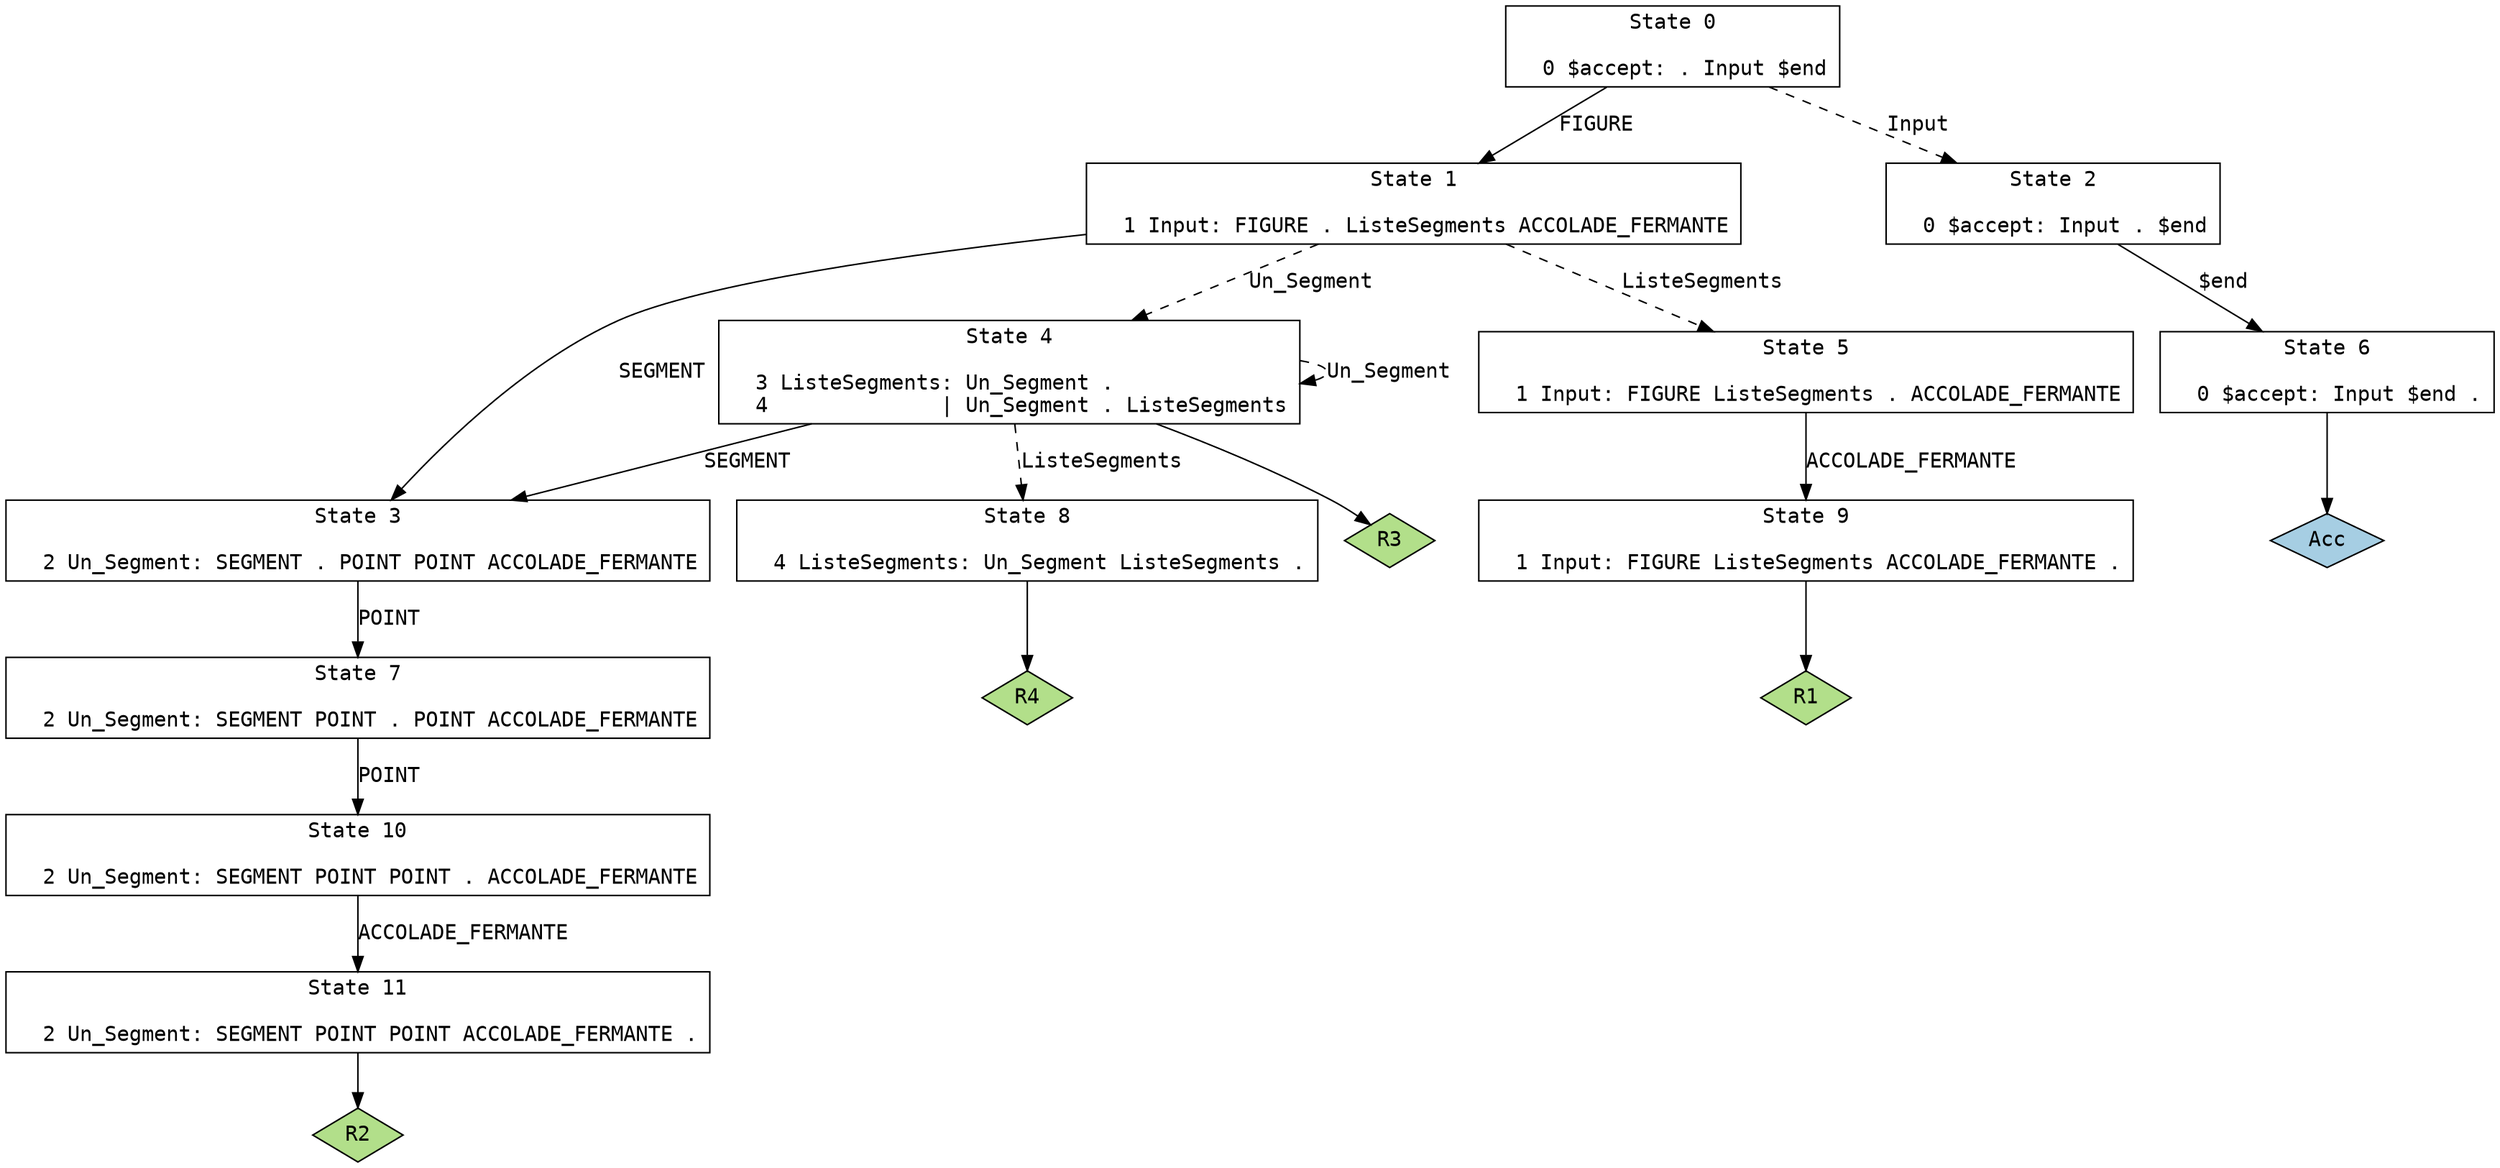 // Generated by GNU Bison 3.3.2.
// Report bugs to <bug-bison@gnu.org>.
// Home page: <http://www.gnu.org/software/bison/>.

digraph "geometrie_syntaxique.y"
{
  node [fontname = courier, shape = box, colorscheme = paired6]
  edge [fontname = courier]

  0 [label="State 0\n\l  0 $accept: . Input $end\l"]
  0 -> 1 [style=solid label="FIGURE"]
  0 -> 2 [style=dashed label="Input"]
  1 [label="State 1\n\l  1 Input: FIGURE . ListeSegments ACCOLADE_FERMANTE\l"]
  1 -> 3 [style=solid label="SEGMENT"]
  1 -> 4 [style=dashed label="Un_Segment"]
  1 -> 5 [style=dashed label="ListeSegments"]
  2 [label="State 2\n\l  0 $accept: Input . $end\l"]
  2 -> 6 [style=solid label="$end"]
  3 [label="State 3\n\l  2 Un_Segment: SEGMENT . POINT POINT ACCOLADE_FERMANTE\l"]
  3 -> 7 [style=solid label="POINT"]
  4 [label="State 4\n\l  3 ListeSegments: Un_Segment .\l  4              | Un_Segment . ListeSegments\l"]
  4 -> 3 [style=solid label="SEGMENT"]
  4 -> 4 [style=dashed label="Un_Segment"]
  4 -> 8 [style=dashed label="ListeSegments"]
  4 -> "4R3" [style=solid]
 "4R3" [label="R3", fillcolor=3, shape=diamond, style=filled]
  5 [label="State 5\n\l  1 Input: FIGURE ListeSegments . ACCOLADE_FERMANTE\l"]
  5 -> 9 [style=solid label="ACCOLADE_FERMANTE"]
  6 [label="State 6\n\l  0 $accept: Input $end .\l"]
  6 -> "6R0" [style=solid]
 "6R0" [label="Acc", fillcolor=1, shape=diamond, style=filled]
  7 [label="State 7\n\l  2 Un_Segment: SEGMENT POINT . POINT ACCOLADE_FERMANTE\l"]
  7 -> 10 [style=solid label="POINT"]
  8 [label="State 8\n\l  4 ListeSegments: Un_Segment ListeSegments .\l"]
  8 -> "8R4" [style=solid]
 "8R4" [label="R4", fillcolor=3, shape=diamond, style=filled]
  9 [label="State 9\n\l  1 Input: FIGURE ListeSegments ACCOLADE_FERMANTE .\l"]
  9 -> "9R1" [style=solid]
 "9R1" [label="R1", fillcolor=3, shape=diamond, style=filled]
  10 [label="State 10\n\l  2 Un_Segment: SEGMENT POINT POINT . ACCOLADE_FERMANTE\l"]
  10 -> 11 [style=solid label="ACCOLADE_FERMANTE"]
  11 [label="State 11\n\l  2 Un_Segment: SEGMENT POINT POINT ACCOLADE_FERMANTE .\l"]
  11 -> "11R2" [style=solid]
 "11R2" [label="R2", fillcolor=3, shape=diamond, style=filled]
}
